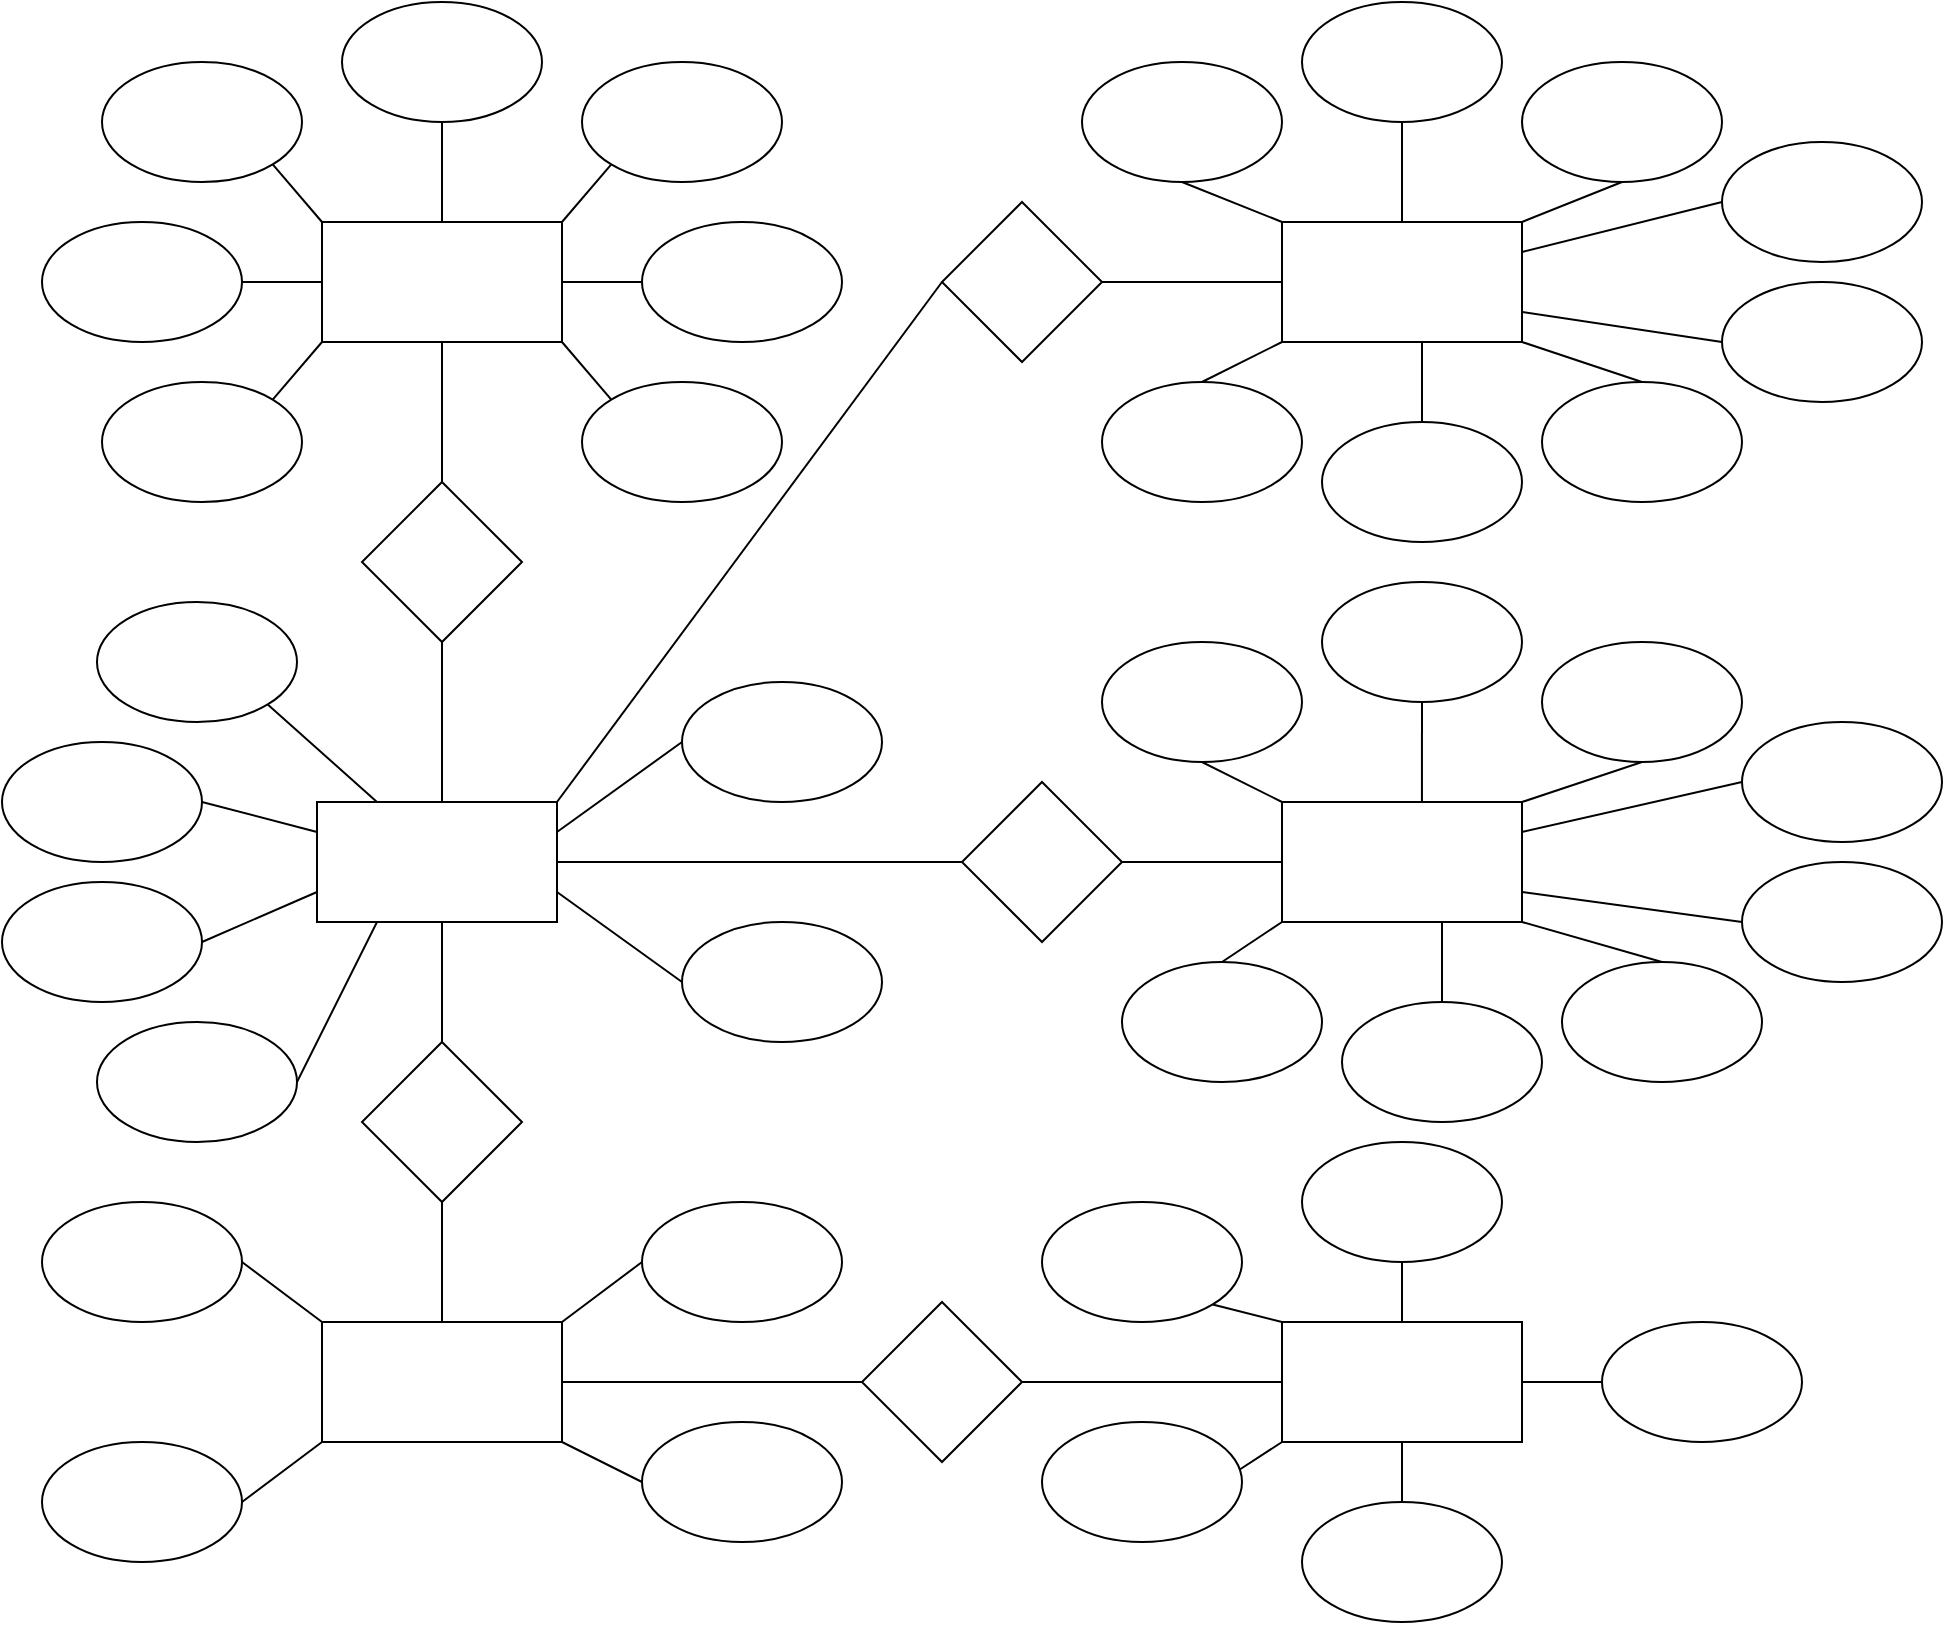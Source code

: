 <mxfile version="20.5.1" type="github">
  <diagram id="R2lEEEUBdFMjLlhIrx00" name="Page-1">
    <mxGraphModel dx="1447" dy="803" grid="1" gridSize="10" guides="1" tooltips="1" connect="1" arrows="1" fold="1" page="1" pageScale="1" pageWidth="850" pageHeight="1100" math="0" shadow="0" extFonts="Permanent Marker^https://fonts.googleapis.com/css?family=Permanent+Marker">
      <root>
        <mxCell id="0" />
        <mxCell id="1" parent="0" />
        <mxCell id="xv_gtzmwuyqn3bFnvwPB-1" value="" style="rounded=0;whiteSpace=wrap;html=1;" vertex="1" parent="1">
          <mxGeometry x="160" y="120" width="120" height="60" as="geometry" />
        </mxCell>
        <mxCell id="xv_gtzmwuyqn3bFnvwPB-2" value="" style="ellipse;whiteSpace=wrap;html=1;" vertex="1" parent="1">
          <mxGeometry x="50" y="40" width="100" height="60" as="geometry" />
        </mxCell>
        <mxCell id="xv_gtzmwuyqn3bFnvwPB-3" value="" style="ellipse;whiteSpace=wrap;html=1;" vertex="1" parent="1">
          <mxGeometry x="20" y="120" width="100" height="60" as="geometry" />
        </mxCell>
        <mxCell id="xv_gtzmwuyqn3bFnvwPB-4" value="" style="ellipse;whiteSpace=wrap;html=1;" vertex="1" parent="1">
          <mxGeometry x="170" y="10" width="100" height="60" as="geometry" />
        </mxCell>
        <mxCell id="xv_gtzmwuyqn3bFnvwPB-5" value="" style="ellipse;whiteSpace=wrap;html=1;" vertex="1" parent="1">
          <mxGeometry x="290" y="40" width="100" height="60" as="geometry" />
        </mxCell>
        <mxCell id="xv_gtzmwuyqn3bFnvwPB-6" value="" style="ellipse;whiteSpace=wrap;html=1;" vertex="1" parent="1">
          <mxGeometry x="320" y="120" width="100" height="60" as="geometry" />
        </mxCell>
        <mxCell id="xv_gtzmwuyqn3bFnvwPB-7" value="" style="ellipse;whiteSpace=wrap;html=1;" vertex="1" parent="1">
          <mxGeometry x="50" y="200" width="100" height="60" as="geometry" />
        </mxCell>
        <mxCell id="xv_gtzmwuyqn3bFnvwPB-8" value="" style="ellipse;whiteSpace=wrap;html=1;" vertex="1" parent="1">
          <mxGeometry x="290" y="200" width="100" height="60" as="geometry" />
        </mxCell>
        <mxCell id="xv_gtzmwuyqn3bFnvwPB-9" value="" style="rhombus;whiteSpace=wrap;html=1;" vertex="1" parent="1">
          <mxGeometry x="180" y="250" width="80" height="80" as="geometry" />
        </mxCell>
        <mxCell id="xv_gtzmwuyqn3bFnvwPB-10" value="" style="rounded=0;whiteSpace=wrap;html=1;" vertex="1" parent="1">
          <mxGeometry x="157.5" y="410" width="120" height="60" as="geometry" />
        </mxCell>
        <mxCell id="xv_gtzmwuyqn3bFnvwPB-11" value="" style="ellipse;whiteSpace=wrap;html=1;" vertex="1" parent="1">
          <mxGeometry y="450" width="100" height="60" as="geometry" />
        </mxCell>
        <mxCell id="xv_gtzmwuyqn3bFnvwPB-12" value="" style="ellipse;whiteSpace=wrap;html=1;" vertex="1" parent="1">
          <mxGeometry y="380" width="100" height="60" as="geometry" />
        </mxCell>
        <mxCell id="xv_gtzmwuyqn3bFnvwPB-13" value="" style="ellipse;whiteSpace=wrap;html=1;" vertex="1" parent="1">
          <mxGeometry x="340" y="470" width="100" height="60" as="geometry" />
        </mxCell>
        <mxCell id="xv_gtzmwuyqn3bFnvwPB-14" value="" style="ellipse;whiteSpace=wrap;html=1;" vertex="1" parent="1">
          <mxGeometry x="47.5" y="520" width="100" height="60" as="geometry" />
        </mxCell>
        <mxCell id="xv_gtzmwuyqn3bFnvwPB-15" value="" style="ellipse;whiteSpace=wrap;html=1;" vertex="1" parent="1">
          <mxGeometry x="47.5" y="310" width="100" height="60" as="geometry" />
        </mxCell>
        <mxCell id="xv_gtzmwuyqn3bFnvwPB-16" value="" style="ellipse;whiteSpace=wrap;html=1;" vertex="1" parent="1">
          <mxGeometry x="340" y="350" width="100" height="60" as="geometry" />
        </mxCell>
        <mxCell id="xv_gtzmwuyqn3bFnvwPB-17" value="" style="rhombus;whiteSpace=wrap;html=1;" vertex="1" parent="1">
          <mxGeometry x="180" y="530" width="80" height="80" as="geometry" />
        </mxCell>
        <mxCell id="xv_gtzmwuyqn3bFnvwPB-18" value="" style="rounded=0;whiteSpace=wrap;html=1;" vertex="1" parent="1">
          <mxGeometry x="160" y="670" width="120" height="60" as="geometry" />
        </mxCell>
        <mxCell id="xv_gtzmwuyqn3bFnvwPB-19" value="" style="ellipse;whiteSpace=wrap;html=1;" vertex="1" parent="1">
          <mxGeometry x="20" y="610" width="100" height="60" as="geometry" />
        </mxCell>
        <mxCell id="xv_gtzmwuyqn3bFnvwPB-20" value="" style="ellipse;whiteSpace=wrap;html=1;" vertex="1" parent="1">
          <mxGeometry x="20" y="730" width="100" height="60" as="geometry" />
        </mxCell>
        <mxCell id="xv_gtzmwuyqn3bFnvwPB-21" value="" style="ellipse;whiteSpace=wrap;html=1;" vertex="1" parent="1">
          <mxGeometry x="320" y="610" width="100" height="60" as="geometry" />
        </mxCell>
        <mxCell id="xv_gtzmwuyqn3bFnvwPB-22" value="" style="ellipse;whiteSpace=wrap;html=1;" vertex="1" parent="1">
          <mxGeometry x="320" y="720" width="100" height="60" as="geometry" />
        </mxCell>
        <mxCell id="xv_gtzmwuyqn3bFnvwPB-23" value="" style="rhombus;whiteSpace=wrap;html=1;" vertex="1" parent="1">
          <mxGeometry x="430" y="660" width="80" height="80" as="geometry" />
        </mxCell>
        <mxCell id="xv_gtzmwuyqn3bFnvwPB-24" value="" style="rounded=0;whiteSpace=wrap;html=1;" vertex="1" parent="1">
          <mxGeometry x="640" y="670" width="120" height="60" as="geometry" />
        </mxCell>
        <mxCell id="xv_gtzmwuyqn3bFnvwPB-25" value="" style="ellipse;whiteSpace=wrap;html=1;" vertex="1" parent="1">
          <mxGeometry x="520" y="610" width="100" height="60" as="geometry" />
        </mxCell>
        <mxCell id="xv_gtzmwuyqn3bFnvwPB-26" value="" style="ellipse;whiteSpace=wrap;html=1;" vertex="1" parent="1">
          <mxGeometry x="520" y="720" width="100" height="60" as="geometry" />
        </mxCell>
        <mxCell id="xv_gtzmwuyqn3bFnvwPB-27" value="" style="ellipse;whiteSpace=wrap;html=1;" vertex="1" parent="1">
          <mxGeometry x="650" y="580" width="100" height="60" as="geometry" />
        </mxCell>
        <mxCell id="xv_gtzmwuyqn3bFnvwPB-28" value="" style="ellipse;whiteSpace=wrap;html=1;" vertex="1" parent="1">
          <mxGeometry x="650" y="760" width="100" height="60" as="geometry" />
        </mxCell>
        <mxCell id="xv_gtzmwuyqn3bFnvwPB-29" value="" style="ellipse;whiteSpace=wrap;html=1;" vertex="1" parent="1">
          <mxGeometry x="800" y="670" width="100" height="60" as="geometry" />
        </mxCell>
        <mxCell id="xv_gtzmwuyqn3bFnvwPB-30" value="" style="rhombus;whiteSpace=wrap;html=1;" vertex="1" parent="1">
          <mxGeometry x="470" y="110" width="80" height="80" as="geometry" />
        </mxCell>
        <mxCell id="xv_gtzmwuyqn3bFnvwPB-31" value="" style="rhombus;whiteSpace=wrap;html=1;" vertex="1" parent="1">
          <mxGeometry x="480" y="400" width="80" height="80" as="geometry" />
        </mxCell>
        <mxCell id="xv_gtzmwuyqn3bFnvwPB-32" value="" style="endArrow=none;html=1;rounded=0;exitX=1;exitY=0;exitDx=0;exitDy=0;entryX=0;entryY=0.5;entryDx=0;entryDy=0;" edge="1" parent="1" source="xv_gtzmwuyqn3bFnvwPB-10" target="xv_gtzmwuyqn3bFnvwPB-30">
          <mxGeometry width="50" height="50" relative="1" as="geometry">
            <mxPoint x="420" y="490" as="sourcePoint" />
            <mxPoint x="470" y="440" as="targetPoint" />
          </mxGeometry>
        </mxCell>
        <mxCell id="xv_gtzmwuyqn3bFnvwPB-33" value="" style="endArrow=none;html=1;rounded=0;exitX=1;exitY=0.5;exitDx=0;exitDy=0;entryX=0;entryY=0.5;entryDx=0;entryDy=0;" edge="1" parent="1" source="xv_gtzmwuyqn3bFnvwPB-10" target="xv_gtzmwuyqn3bFnvwPB-31">
          <mxGeometry width="50" height="50" relative="1" as="geometry">
            <mxPoint x="660" y="340" as="sourcePoint" />
            <mxPoint x="710" y="290" as="targetPoint" />
          </mxGeometry>
        </mxCell>
        <mxCell id="xv_gtzmwuyqn3bFnvwPB-34" value="" style="rounded=0;whiteSpace=wrap;html=1;" vertex="1" parent="1">
          <mxGeometry x="640" y="120" width="120" height="60" as="geometry" />
        </mxCell>
        <mxCell id="xv_gtzmwuyqn3bFnvwPB-35" value="" style="rounded=0;whiteSpace=wrap;html=1;" vertex="1" parent="1">
          <mxGeometry x="640" y="410" width="120" height="60" as="geometry" />
        </mxCell>
        <mxCell id="xv_gtzmwuyqn3bFnvwPB-36" value="" style="ellipse;whiteSpace=wrap;html=1;" vertex="1" parent="1">
          <mxGeometry x="540" y="40" width="100" height="60" as="geometry" />
        </mxCell>
        <mxCell id="xv_gtzmwuyqn3bFnvwPB-37" value="&lt;span style=&quot;color: rgba(0, 0, 0, 0); font-family: monospace; font-size: 0px; text-align: start;&quot;&gt;%3CmxGraphModel%3E%3Croot%3E%3CmxCell%20id%3D%220%22%2F%3E%3CmxCell%20id%3D%221%22%20parent%3D%220%22%2F%3E%3CmxCell%20id%3D%222%22%20value%3D%22%22%20style%3D%22ellipse%3BwhiteSpace%3Dwrap%3Bhtml%3D1%3B%22%20vertex%3D%221%22%20parent%3D%221%22%3E%3CmxGeometry%20x%3D%22540%22%20y%3D%2240%22%20width%3D%22100%22%20height%3D%2260%22%20as%3D%22geometry%22%2F%3E%3C%2FmxCell%3E%3C%2Froot%3E%3C%2FmxGraphModel%3E&lt;/span&gt;" style="ellipse;whiteSpace=wrap;html=1;" vertex="1" parent="1">
          <mxGeometry x="650" y="10" width="100" height="60" as="geometry" />
        </mxCell>
        <mxCell id="xv_gtzmwuyqn3bFnvwPB-38" value="" style="ellipse;whiteSpace=wrap;html=1;" vertex="1" parent="1">
          <mxGeometry x="760" y="40" width="100" height="60" as="geometry" />
        </mxCell>
        <mxCell id="xv_gtzmwuyqn3bFnvwPB-39" value="" style="ellipse;whiteSpace=wrap;html=1;" vertex="1" parent="1">
          <mxGeometry x="550" y="200" width="100" height="60" as="geometry" />
        </mxCell>
        <mxCell id="xv_gtzmwuyqn3bFnvwPB-40" value="" style="ellipse;whiteSpace=wrap;html=1;" vertex="1" parent="1">
          <mxGeometry x="770" y="200" width="100" height="60" as="geometry" />
        </mxCell>
        <mxCell id="xv_gtzmwuyqn3bFnvwPB-43" value="&lt;span style=&quot;color: rgba(0, 0, 0, 0); font-family: monospace; font-size: 0px; text-align: start;&quot;&gt;%3CmxGraphModel%3E%3Croot%3E%3CmxCell%20id%3D%220%22%2F%3E%3CmxCell%20id%3D%221%22%20parent%3D%220%22%2F%3E%3CmxCell%20id%3D%222%22%20value%3D%22%22%20style%3D%22ellipse%3BwhiteSpace%3Dwrap%3Bhtml%3D1%3B%22%20vertex%3D%221%22%20parent%3D%221%22%3E%3CmxGeometry%20x%3D%22540%22%20y%3D%2240%22%20width%3D%22100%22%20height%3D%2260%22%20as%3D%22geometry%22%2F%3E%3C%2FmxCell%3E%3C%2Froot%3E%3C%2FmxGraphModel%3E&lt;/span&gt;" style="ellipse;whiteSpace=wrap;html=1;" vertex="1" parent="1">
          <mxGeometry x="660" y="220" width="100" height="60" as="geometry" />
        </mxCell>
        <mxCell id="xv_gtzmwuyqn3bFnvwPB-44" value="" style="ellipse;whiteSpace=wrap;html=1;" vertex="1" parent="1">
          <mxGeometry x="860" y="80" width="100" height="60" as="geometry" />
        </mxCell>
        <mxCell id="xv_gtzmwuyqn3bFnvwPB-45" value="" style="ellipse;whiteSpace=wrap;html=1;" vertex="1" parent="1">
          <mxGeometry x="860" y="150" width="100" height="60" as="geometry" />
        </mxCell>
        <mxCell id="xv_gtzmwuyqn3bFnvwPB-46" value="" style="ellipse;whiteSpace=wrap;html=1;" vertex="1" parent="1">
          <mxGeometry x="550" y="330" width="100" height="60" as="geometry" />
        </mxCell>
        <mxCell id="xv_gtzmwuyqn3bFnvwPB-47" value="&lt;span style=&quot;color: rgba(0, 0, 0, 0); font-family: monospace; font-size: 0px; text-align: start;&quot;&gt;%3CmxGraphModel%3E%3Croot%3E%3CmxCell%20id%3D%220%22%2F%3E%3CmxCell%20id%3D%221%22%20parent%3D%220%22%2F%3E%3CmxCell%20id%3D%222%22%20value%3D%22%22%20style%3D%22ellipse%3BwhiteSpace%3Dwrap%3Bhtml%3D1%3B%22%20vertex%3D%221%22%20parent%3D%221%22%3E%3CmxGeometry%20x%3D%22540%22%20y%3D%2240%22%20width%3D%22100%22%20height%3D%2260%22%20as%3D%22geometry%22%2F%3E%3C%2FmxCell%3E%3C%2Froot%3E%3C%2FmxGraphModel%3E&lt;/span&gt;" style="ellipse;whiteSpace=wrap;html=1;" vertex="1" parent="1">
          <mxGeometry x="660" y="300" width="100" height="60" as="geometry" />
        </mxCell>
        <mxCell id="xv_gtzmwuyqn3bFnvwPB-48" value="" style="ellipse;whiteSpace=wrap;html=1;" vertex="1" parent="1">
          <mxGeometry x="770" y="330" width="100" height="60" as="geometry" />
        </mxCell>
        <mxCell id="xv_gtzmwuyqn3bFnvwPB-49" value="" style="ellipse;whiteSpace=wrap;html=1;" vertex="1" parent="1">
          <mxGeometry x="870" y="370" width="100" height="60" as="geometry" />
        </mxCell>
        <mxCell id="xv_gtzmwuyqn3bFnvwPB-50" value="" style="ellipse;whiteSpace=wrap;html=1;" vertex="1" parent="1">
          <mxGeometry x="560" y="490" width="100" height="60" as="geometry" />
        </mxCell>
        <mxCell id="xv_gtzmwuyqn3bFnvwPB-51" value="" style="ellipse;whiteSpace=wrap;html=1;" vertex="1" parent="1">
          <mxGeometry x="780" y="490" width="100" height="60" as="geometry" />
        </mxCell>
        <mxCell id="xv_gtzmwuyqn3bFnvwPB-52" value="&lt;span style=&quot;color: rgba(0, 0, 0, 0); font-family: monospace; font-size: 0px; text-align: start;&quot;&gt;%3CmxGraphModel%3E%3Croot%3E%3CmxCell%20id%3D%220%22%2F%3E%3CmxCell%20id%3D%221%22%20parent%3D%220%22%2F%3E%3CmxCell%20id%3D%222%22%20value%3D%22%22%20style%3D%22ellipse%3BwhiteSpace%3Dwrap%3Bhtml%3D1%3B%22%20vertex%3D%221%22%20parent%3D%221%22%3E%3CmxGeometry%20x%3D%22540%22%20y%3D%2240%22%20width%3D%22100%22%20height%3D%2260%22%20as%3D%22geometry%22%2F%3E%3C%2FmxCell%3E%3C%2Froot%3E%3C%2FmxGraphModel%3E&lt;/span&gt;" style="ellipse;whiteSpace=wrap;html=1;" vertex="1" parent="1">
          <mxGeometry x="670" y="510" width="100" height="60" as="geometry" />
        </mxCell>
        <mxCell id="xv_gtzmwuyqn3bFnvwPB-53" value="" style="ellipse;whiteSpace=wrap;html=1;" vertex="1" parent="1">
          <mxGeometry x="870" y="440" width="100" height="60" as="geometry" />
        </mxCell>
        <mxCell id="xv_gtzmwuyqn3bFnvwPB-54" value="" style="endArrow=none;html=1;rounded=0;entryX=1;entryY=0.5;entryDx=0;entryDy=0;exitX=0;exitY=0.5;exitDx=0;exitDy=0;" edge="1" parent="1" source="xv_gtzmwuyqn3bFnvwPB-34" target="xv_gtzmwuyqn3bFnvwPB-30">
          <mxGeometry width="50" height="50" relative="1" as="geometry">
            <mxPoint x="450" y="330" as="sourcePoint" />
            <mxPoint x="500" y="280" as="targetPoint" />
          </mxGeometry>
        </mxCell>
        <mxCell id="xv_gtzmwuyqn3bFnvwPB-55" value="" style="endArrow=none;html=1;rounded=0;exitX=1;exitY=0.5;exitDx=0;exitDy=0;entryX=0;entryY=0.5;entryDx=0;entryDy=0;" edge="1" parent="1" source="xv_gtzmwuyqn3bFnvwPB-31" target="xv_gtzmwuyqn3bFnvwPB-35">
          <mxGeometry width="50" height="50" relative="1" as="geometry">
            <mxPoint x="480" y="320" as="sourcePoint" />
            <mxPoint x="530" y="270" as="targetPoint" />
          </mxGeometry>
        </mxCell>
        <mxCell id="xv_gtzmwuyqn3bFnvwPB-56" value="" style="endArrow=none;html=1;rounded=0;exitX=1;exitY=0.5;exitDx=0;exitDy=0;entryX=0;entryY=0.5;entryDx=0;entryDy=0;" edge="1" parent="1" source="xv_gtzmwuyqn3bFnvwPB-18" target="xv_gtzmwuyqn3bFnvwPB-23">
          <mxGeometry width="50" height="50" relative="1" as="geometry">
            <mxPoint x="450" y="590" as="sourcePoint" />
            <mxPoint x="500" y="540" as="targetPoint" />
          </mxGeometry>
        </mxCell>
        <mxCell id="xv_gtzmwuyqn3bFnvwPB-57" value="" style="endArrow=none;html=1;rounded=0;exitX=1;exitY=0.5;exitDx=0;exitDy=0;entryX=0;entryY=0.5;entryDx=0;entryDy=0;" edge="1" parent="1" source="xv_gtzmwuyqn3bFnvwPB-23" target="xv_gtzmwuyqn3bFnvwPB-24">
          <mxGeometry width="50" height="50" relative="1" as="geometry">
            <mxPoint x="450" y="610" as="sourcePoint" />
            <mxPoint x="500" y="560" as="targetPoint" />
          </mxGeometry>
        </mxCell>
        <mxCell id="xv_gtzmwuyqn3bFnvwPB-58" value="" style="endArrow=none;html=1;rounded=0;entryX=0;entryY=0;entryDx=0;entryDy=0;exitX=0.5;exitY=1;exitDx=0;exitDy=0;" edge="1" parent="1" source="xv_gtzmwuyqn3bFnvwPB-46" target="xv_gtzmwuyqn3bFnvwPB-35">
          <mxGeometry width="50" height="50" relative="1" as="geometry">
            <mxPoint x="460" y="570" as="sourcePoint" />
            <mxPoint x="510" y="520" as="targetPoint" />
          </mxGeometry>
        </mxCell>
        <mxCell id="xv_gtzmwuyqn3bFnvwPB-59" value="" style="endArrow=none;html=1;rounded=0;entryX=0;entryY=1;entryDx=0;entryDy=0;exitX=0.5;exitY=0;exitDx=0;exitDy=0;" edge="1" parent="1" source="xv_gtzmwuyqn3bFnvwPB-50" target="xv_gtzmwuyqn3bFnvwPB-35">
          <mxGeometry width="50" height="50" relative="1" as="geometry">
            <mxPoint x="470" y="580" as="sourcePoint" />
            <mxPoint x="520" y="530" as="targetPoint" />
          </mxGeometry>
        </mxCell>
        <mxCell id="xv_gtzmwuyqn3bFnvwPB-60" value="" style="endArrow=none;html=1;rounded=0;entryX=0.583;entryY=0;entryDx=0;entryDy=0;entryPerimeter=0;exitX=0.5;exitY=1;exitDx=0;exitDy=0;" edge="1" parent="1" source="xv_gtzmwuyqn3bFnvwPB-47" target="xv_gtzmwuyqn3bFnvwPB-35">
          <mxGeometry width="50" height="50" relative="1" as="geometry">
            <mxPoint x="480" y="590" as="sourcePoint" />
            <mxPoint x="530" y="540" as="targetPoint" />
          </mxGeometry>
        </mxCell>
        <mxCell id="xv_gtzmwuyqn3bFnvwPB-61" value="" style="endArrow=none;html=1;rounded=0;exitX=0.5;exitY=0;exitDx=0;exitDy=0;" edge="1" parent="1" source="xv_gtzmwuyqn3bFnvwPB-52">
          <mxGeometry width="50" height="50" relative="1" as="geometry">
            <mxPoint x="720" y="370" as="sourcePoint" />
            <mxPoint x="720" y="470" as="targetPoint" />
          </mxGeometry>
        </mxCell>
        <mxCell id="xv_gtzmwuyqn3bFnvwPB-62" value="" style="endArrow=none;html=1;rounded=0;entryX=1;entryY=0;entryDx=0;entryDy=0;exitX=0.5;exitY=1;exitDx=0;exitDy=0;" edge="1" parent="1" source="xv_gtzmwuyqn3bFnvwPB-48" target="xv_gtzmwuyqn3bFnvwPB-35">
          <mxGeometry width="50" height="50" relative="1" as="geometry">
            <mxPoint x="730" y="380" as="sourcePoint" />
            <mxPoint x="729.96" y="430" as="targetPoint" />
          </mxGeometry>
        </mxCell>
        <mxCell id="xv_gtzmwuyqn3bFnvwPB-63" value="" style="endArrow=none;html=1;rounded=0;entryX=1;entryY=0.25;entryDx=0;entryDy=0;exitX=0;exitY=0.5;exitDx=0;exitDy=0;" edge="1" parent="1" source="xv_gtzmwuyqn3bFnvwPB-49" target="xv_gtzmwuyqn3bFnvwPB-35">
          <mxGeometry width="50" height="50" relative="1" as="geometry">
            <mxPoint x="740" y="390" as="sourcePoint" />
            <mxPoint x="739.96" y="440" as="targetPoint" />
          </mxGeometry>
        </mxCell>
        <mxCell id="xv_gtzmwuyqn3bFnvwPB-64" value="" style="endArrow=none;html=1;rounded=0;entryX=1;entryY=0.75;entryDx=0;entryDy=0;exitX=0;exitY=0.5;exitDx=0;exitDy=0;" edge="1" parent="1" source="xv_gtzmwuyqn3bFnvwPB-53" target="xv_gtzmwuyqn3bFnvwPB-35">
          <mxGeometry width="50" height="50" relative="1" as="geometry">
            <mxPoint x="750" y="400" as="sourcePoint" />
            <mxPoint x="749.96" y="450" as="targetPoint" />
          </mxGeometry>
        </mxCell>
        <mxCell id="xv_gtzmwuyqn3bFnvwPB-65" value="" style="endArrow=none;html=1;rounded=0;entryX=1;entryY=1;entryDx=0;entryDy=0;exitX=0.5;exitY=0;exitDx=0;exitDy=0;" edge="1" parent="1" source="xv_gtzmwuyqn3bFnvwPB-51" target="xv_gtzmwuyqn3bFnvwPB-35">
          <mxGeometry width="50" height="50" relative="1" as="geometry">
            <mxPoint x="760" y="410" as="sourcePoint" />
            <mxPoint x="759.96" y="460" as="targetPoint" />
          </mxGeometry>
        </mxCell>
        <mxCell id="xv_gtzmwuyqn3bFnvwPB-66" value="" style="endArrow=none;html=1;rounded=0;entryX=0.5;entryY=1;entryDx=0;entryDy=0;exitX=0;exitY=0;exitDx=0;exitDy=0;" edge="1" parent="1" source="xv_gtzmwuyqn3bFnvwPB-34" target="xv_gtzmwuyqn3bFnvwPB-36">
          <mxGeometry width="50" height="50" relative="1" as="geometry">
            <mxPoint x="570" y="180" as="sourcePoint" />
            <mxPoint x="620" y="130" as="targetPoint" />
          </mxGeometry>
        </mxCell>
        <mxCell id="xv_gtzmwuyqn3bFnvwPB-68" value="" style="endArrow=none;html=1;rounded=0;entryX=0.5;entryY=0;entryDx=0;entryDy=0;exitX=0;exitY=1;exitDx=0;exitDy=0;" edge="1" parent="1" source="xv_gtzmwuyqn3bFnvwPB-34" target="xv_gtzmwuyqn3bFnvwPB-39">
          <mxGeometry width="50" height="50" relative="1" as="geometry">
            <mxPoint x="650" y="130" as="sourcePoint" />
            <mxPoint x="600" y="110" as="targetPoint" />
          </mxGeometry>
        </mxCell>
        <mxCell id="xv_gtzmwuyqn3bFnvwPB-69" value="" style="endArrow=none;html=1;rounded=0;entryX=0.5;entryY=1;entryDx=0;entryDy=0;exitX=0.5;exitY=0;exitDx=0;exitDy=0;" edge="1" parent="1" source="xv_gtzmwuyqn3bFnvwPB-34" target="xv_gtzmwuyqn3bFnvwPB-37">
          <mxGeometry width="50" height="50" relative="1" as="geometry">
            <mxPoint x="660" y="140" as="sourcePoint" />
            <mxPoint x="610" y="120" as="targetPoint" />
          </mxGeometry>
        </mxCell>
        <mxCell id="xv_gtzmwuyqn3bFnvwPB-70" value="" style="endArrow=none;html=1;rounded=0;entryX=0.5;entryY=0;entryDx=0;entryDy=0;" edge="1" parent="1" target="xv_gtzmwuyqn3bFnvwPB-43">
          <mxGeometry width="50" height="50" relative="1" as="geometry">
            <mxPoint x="710" y="180" as="sourcePoint" />
            <mxPoint x="620" y="130" as="targetPoint" />
          </mxGeometry>
        </mxCell>
        <mxCell id="xv_gtzmwuyqn3bFnvwPB-71" value="" style="endArrow=none;html=1;rounded=0;entryX=0.5;entryY=1;entryDx=0;entryDy=0;exitX=1;exitY=0;exitDx=0;exitDy=0;" edge="1" parent="1" source="xv_gtzmwuyqn3bFnvwPB-34" target="xv_gtzmwuyqn3bFnvwPB-38">
          <mxGeometry width="50" height="50" relative="1" as="geometry">
            <mxPoint x="720" y="190" as="sourcePoint" />
            <mxPoint x="720" y="230" as="targetPoint" />
          </mxGeometry>
        </mxCell>
        <mxCell id="xv_gtzmwuyqn3bFnvwPB-72" value="" style="endArrow=none;html=1;rounded=0;entryX=0;entryY=0.5;entryDx=0;entryDy=0;exitX=1;exitY=0.25;exitDx=0;exitDy=0;" edge="1" parent="1" source="xv_gtzmwuyqn3bFnvwPB-34" target="xv_gtzmwuyqn3bFnvwPB-44">
          <mxGeometry width="50" height="50" relative="1" as="geometry">
            <mxPoint x="730" y="200" as="sourcePoint" />
            <mxPoint x="730" y="240" as="targetPoint" />
          </mxGeometry>
        </mxCell>
        <mxCell id="xv_gtzmwuyqn3bFnvwPB-73" value="" style="endArrow=none;html=1;rounded=0;entryX=1;entryY=1;entryDx=0;entryDy=0;exitX=0.5;exitY=0;exitDx=0;exitDy=0;" edge="1" parent="1" source="xv_gtzmwuyqn3bFnvwPB-40" target="xv_gtzmwuyqn3bFnvwPB-34">
          <mxGeometry width="50" height="50" relative="1" as="geometry">
            <mxPoint x="740" y="210" as="sourcePoint" />
            <mxPoint x="740" y="250" as="targetPoint" />
          </mxGeometry>
        </mxCell>
        <mxCell id="xv_gtzmwuyqn3bFnvwPB-74" value="" style="endArrow=none;html=1;rounded=0;entryX=0;entryY=0.5;entryDx=0;entryDy=0;exitX=1;exitY=0.75;exitDx=0;exitDy=0;" edge="1" parent="1" source="xv_gtzmwuyqn3bFnvwPB-34" target="xv_gtzmwuyqn3bFnvwPB-45">
          <mxGeometry width="50" height="50" relative="1" as="geometry">
            <mxPoint x="750" y="220" as="sourcePoint" />
            <mxPoint x="750" y="260" as="targetPoint" />
          </mxGeometry>
        </mxCell>
        <mxCell id="xv_gtzmwuyqn3bFnvwPB-75" value="" style="endArrow=none;html=1;rounded=0;exitX=1;exitY=1;exitDx=0;exitDy=0;entryX=0;entryY=0;entryDx=0;entryDy=0;" edge="1" parent="1" source="xv_gtzmwuyqn3bFnvwPB-25" target="xv_gtzmwuyqn3bFnvwPB-24">
          <mxGeometry width="50" height="50" relative="1" as="geometry">
            <mxPoint x="450" y="820" as="sourcePoint" />
            <mxPoint x="500" y="770" as="targetPoint" />
          </mxGeometry>
        </mxCell>
        <mxCell id="xv_gtzmwuyqn3bFnvwPB-76" value="" style="endArrow=none;html=1;rounded=0;exitX=0.987;exitY=0.398;exitDx=0;exitDy=0;entryX=0;entryY=1;entryDx=0;entryDy=0;exitPerimeter=0;" edge="1" parent="1" source="xv_gtzmwuyqn3bFnvwPB-26" target="xv_gtzmwuyqn3bFnvwPB-24">
          <mxGeometry width="50" height="50" relative="1" as="geometry">
            <mxPoint x="615.469" y="671.145" as="sourcePoint" />
            <mxPoint x="650" y="680" as="targetPoint" />
          </mxGeometry>
        </mxCell>
        <mxCell id="xv_gtzmwuyqn3bFnvwPB-77" value="" style="endArrow=none;html=1;rounded=0;exitX=0.5;exitY=1;exitDx=0;exitDy=0;entryX=0.5;entryY=0;entryDx=0;entryDy=0;" edge="1" parent="1" source="xv_gtzmwuyqn3bFnvwPB-27" target="xv_gtzmwuyqn3bFnvwPB-24">
          <mxGeometry width="50" height="50" relative="1" as="geometry">
            <mxPoint x="625.469" y="681.145" as="sourcePoint" />
            <mxPoint x="660" y="690" as="targetPoint" />
          </mxGeometry>
        </mxCell>
        <mxCell id="xv_gtzmwuyqn3bFnvwPB-78" value="" style="endArrow=none;html=1;rounded=0;exitX=0.5;exitY=0;exitDx=0;exitDy=0;entryX=0.5;entryY=1;entryDx=0;entryDy=0;" edge="1" parent="1" source="xv_gtzmwuyqn3bFnvwPB-28" target="xv_gtzmwuyqn3bFnvwPB-24">
          <mxGeometry width="50" height="50" relative="1" as="geometry">
            <mxPoint x="635.469" y="691.145" as="sourcePoint" />
            <mxPoint x="670" y="700" as="targetPoint" />
          </mxGeometry>
        </mxCell>
        <mxCell id="xv_gtzmwuyqn3bFnvwPB-80" value="" style="endArrow=none;html=1;rounded=0;exitX=1;exitY=0.5;exitDx=0;exitDy=0;entryX=0;entryY=0.5;entryDx=0;entryDy=0;" edge="1" parent="1" source="xv_gtzmwuyqn3bFnvwPB-24" target="xv_gtzmwuyqn3bFnvwPB-29">
          <mxGeometry width="50" height="50" relative="1" as="geometry">
            <mxPoint x="645.469" y="701.145" as="sourcePoint" />
            <mxPoint x="680" y="710" as="targetPoint" />
          </mxGeometry>
        </mxCell>
        <mxCell id="xv_gtzmwuyqn3bFnvwPB-81" value="" style="endArrow=none;html=1;rounded=0;exitX=1;exitY=0.5;exitDx=0;exitDy=0;entryX=0;entryY=1;entryDx=0;entryDy=0;" edge="1" parent="1" source="xv_gtzmwuyqn3bFnvwPB-20" target="xv_gtzmwuyqn3bFnvwPB-18">
          <mxGeometry width="50" height="50" relative="1" as="geometry">
            <mxPoint x="170" y="830" as="sourcePoint" />
            <mxPoint x="220" y="780" as="targetPoint" />
          </mxGeometry>
        </mxCell>
        <mxCell id="xv_gtzmwuyqn3bFnvwPB-82" value="" style="endArrow=none;html=1;rounded=0;exitX=1;exitY=0.5;exitDx=0;exitDy=0;entryX=0;entryY=0;entryDx=0;entryDy=0;" edge="1" parent="1" source="xv_gtzmwuyqn3bFnvwPB-19" target="xv_gtzmwuyqn3bFnvwPB-18">
          <mxGeometry width="50" height="50" relative="1" as="geometry">
            <mxPoint x="655.469" y="711.145" as="sourcePoint" />
            <mxPoint x="690" y="720" as="targetPoint" />
          </mxGeometry>
        </mxCell>
        <mxCell id="xv_gtzmwuyqn3bFnvwPB-83" value="" style="endArrow=none;html=1;rounded=0;exitX=0;exitY=0.5;exitDx=0;exitDy=0;entryX=1;entryY=0;entryDx=0;entryDy=0;" edge="1" parent="1" source="xv_gtzmwuyqn3bFnvwPB-21" target="xv_gtzmwuyqn3bFnvwPB-18">
          <mxGeometry width="50" height="50" relative="1" as="geometry">
            <mxPoint x="130.0" y="650" as="sourcePoint" />
            <mxPoint x="170.0" y="680" as="targetPoint" />
          </mxGeometry>
        </mxCell>
        <mxCell id="xv_gtzmwuyqn3bFnvwPB-84" value="" style="endArrow=none;html=1;rounded=0;exitX=0;exitY=0.5;exitDx=0;exitDy=0;entryX=1;entryY=1;entryDx=0;entryDy=0;" edge="1" parent="1" source="xv_gtzmwuyqn3bFnvwPB-22" target="xv_gtzmwuyqn3bFnvwPB-18">
          <mxGeometry width="50" height="50" relative="1" as="geometry">
            <mxPoint x="330" y="650" as="sourcePoint" />
            <mxPoint x="290" y="680" as="targetPoint" />
          </mxGeometry>
        </mxCell>
        <mxCell id="xv_gtzmwuyqn3bFnvwPB-85" value="" style="endArrow=none;html=1;rounded=0;exitX=0.5;exitY=0;exitDx=0;exitDy=0;entryX=0.5;entryY=1;entryDx=0;entryDy=0;" edge="1" parent="1" source="xv_gtzmwuyqn3bFnvwPB-18" target="xv_gtzmwuyqn3bFnvwPB-17">
          <mxGeometry width="50" height="50" relative="1" as="geometry">
            <mxPoint x="300" y="600" as="sourcePoint" />
            <mxPoint x="350" y="550" as="targetPoint" />
          </mxGeometry>
        </mxCell>
        <mxCell id="xv_gtzmwuyqn3bFnvwPB-86" value="" style="endArrow=none;html=1;rounded=0;exitX=0.5;exitY=0;exitDx=0;exitDy=0;" edge="1" parent="1" source="xv_gtzmwuyqn3bFnvwPB-17">
          <mxGeometry width="50" height="50" relative="1" as="geometry">
            <mxPoint x="230" y="680" as="sourcePoint" />
            <mxPoint x="220" y="470" as="targetPoint" />
          </mxGeometry>
        </mxCell>
        <mxCell id="xv_gtzmwuyqn3bFnvwPB-87" value="" style="endArrow=none;html=1;rounded=0;entryX=0.5;entryY=1;entryDx=0;entryDy=0;" edge="1" parent="1" target="xv_gtzmwuyqn3bFnvwPB-9">
          <mxGeometry width="50" height="50" relative="1" as="geometry">
            <mxPoint x="220" y="410" as="sourcePoint" />
            <mxPoint x="210" y="340" as="targetPoint" />
          </mxGeometry>
        </mxCell>
        <mxCell id="xv_gtzmwuyqn3bFnvwPB-88" value="" style="endArrow=none;html=1;rounded=0;exitX=1;exitY=1;exitDx=0;exitDy=0;entryX=0.25;entryY=0;entryDx=0;entryDy=0;" edge="1" parent="1" source="xv_gtzmwuyqn3bFnvwPB-15" target="xv_gtzmwuyqn3bFnvwPB-10">
          <mxGeometry width="50" height="50" relative="1" as="geometry">
            <mxPoint x="160" y="400" as="sourcePoint" />
            <mxPoint x="210" y="350" as="targetPoint" />
          </mxGeometry>
        </mxCell>
        <mxCell id="xv_gtzmwuyqn3bFnvwPB-89" value="" style="endArrow=none;html=1;rounded=0;exitX=1;exitY=0.5;exitDx=0;exitDy=0;entryX=0;entryY=0.25;entryDx=0;entryDy=0;" edge="1" parent="1" source="xv_gtzmwuyqn3bFnvwPB-12" target="xv_gtzmwuyqn3bFnvwPB-10">
          <mxGeometry width="50" height="50" relative="1" as="geometry">
            <mxPoint x="90" y="480" as="sourcePoint" />
            <mxPoint x="140" y="430" as="targetPoint" />
          </mxGeometry>
        </mxCell>
        <mxCell id="xv_gtzmwuyqn3bFnvwPB-90" value="" style="endArrow=none;html=1;rounded=0;exitX=1;exitY=0.5;exitDx=0;exitDy=0;entryX=0;entryY=0.75;entryDx=0;entryDy=0;" edge="1" parent="1" source="xv_gtzmwuyqn3bFnvwPB-11" target="xv_gtzmwuyqn3bFnvwPB-10">
          <mxGeometry width="50" height="50" relative="1" as="geometry">
            <mxPoint x="160" y="530" as="sourcePoint" />
            <mxPoint x="210" y="480" as="targetPoint" />
          </mxGeometry>
        </mxCell>
        <mxCell id="xv_gtzmwuyqn3bFnvwPB-91" value="" style="endArrow=none;html=1;rounded=0;exitX=1;exitY=0.5;exitDx=0;exitDy=0;entryX=0.25;entryY=1;entryDx=0;entryDy=0;" edge="1" parent="1" source="xv_gtzmwuyqn3bFnvwPB-14" target="xv_gtzmwuyqn3bFnvwPB-10">
          <mxGeometry width="50" height="50" relative="1" as="geometry">
            <mxPoint x="110" y="490" as="sourcePoint" />
            <mxPoint x="167.5" y="465" as="targetPoint" />
          </mxGeometry>
        </mxCell>
        <mxCell id="xv_gtzmwuyqn3bFnvwPB-92" value="" style="endArrow=none;html=1;rounded=0;exitX=1;exitY=0.25;exitDx=0;exitDy=0;entryX=0;entryY=0.5;entryDx=0;entryDy=0;" edge="1" parent="1" source="xv_gtzmwuyqn3bFnvwPB-10" target="xv_gtzmwuyqn3bFnvwPB-16">
          <mxGeometry width="50" height="50" relative="1" as="geometry">
            <mxPoint x="250" y="370" as="sourcePoint" />
            <mxPoint x="300" y="320" as="targetPoint" />
          </mxGeometry>
        </mxCell>
        <mxCell id="xv_gtzmwuyqn3bFnvwPB-93" value="" style="endArrow=none;html=1;rounded=0;exitX=1;exitY=0.75;exitDx=0;exitDy=0;entryX=0;entryY=0.5;entryDx=0;entryDy=0;" edge="1" parent="1" source="xv_gtzmwuyqn3bFnvwPB-10" target="xv_gtzmwuyqn3bFnvwPB-13">
          <mxGeometry width="50" height="50" relative="1" as="geometry">
            <mxPoint x="287.5" y="435" as="sourcePoint" />
            <mxPoint x="350" y="390" as="targetPoint" />
          </mxGeometry>
        </mxCell>
        <mxCell id="xv_gtzmwuyqn3bFnvwPB-94" value="" style="endArrow=none;html=1;rounded=0;exitX=1;exitY=0.5;exitDx=0;exitDy=0;" edge="1" parent="1" source="xv_gtzmwuyqn3bFnvwPB-3" target="xv_gtzmwuyqn3bFnvwPB-1">
          <mxGeometry width="50" height="50" relative="1" as="geometry">
            <mxPoint x="180" y="150" as="sourcePoint" />
            <mxPoint x="230" y="100" as="targetPoint" />
          </mxGeometry>
        </mxCell>
        <mxCell id="xv_gtzmwuyqn3bFnvwPB-95" value="" style="endArrow=none;html=1;rounded=0;exitX=0;exitY=0;exitDx=0;exitDy=0;entryX=1;entryY=1;entryDx=0;entryDy=0;" edge="1" parent="1" source="xv_gtzmwuyqn3bFnvwPB-1" target="xv_gtzmwuyqn3bFnvwPB-2">
          <mxGeometry width="50" height="50" relative="1" as="geometry">
            <mxPoint x="190" y="150" as="sourcePoint" />
            <mxPoint x="240" y="100" as="targetPoint" />
          </mxGeometry>
        </mxCell>
        <mxCell id="xv_gtzmwuyqn3bFnvwPB-96" value="" style="endArrow=none;html=1;rounded=0;exitX=1;exitY=0;exitDx=0;exitDy=0;entryX=0;entryY=1;entryDx=0;entryDy=0;" edge="1" parent="1" source="xv_gtzmwuyqn3bFnvwPB-7" target="xv_gtzmwuyqn3bFnvwPB-1">
          <mxGeometry width="50" height="50" relative="1" as="geometry">
            <mxPoint x="170" y="240" as="sourcePoint" />
            <mxPoint x="220" y="190" as="targetPoint" />
          </mxGeometry>
        </mxCell>
        <mxCell id="xv_gtzmwuyqn3bFnvwPB-97" value="" style="endArrow=none;html=1;rounded=0;exitX=0.5;exitY=1;exitDx=0;exitDy=0;entryX=0.5;entryY=0;entryDx=0;entryDy=0;" edge="1" parent="1" source="xv_gtzmwuyqn3bFnvwPB-4" target="xv_gtzmwuyqn3bFnvwPB-1">
          <mxGeometry width="50" height="50" relative="1" as="geometry">
            <mxPoint x="190" y="160" as="sourcePoint" />
            <mxPoint x="240" y="110" as="targetPoint" />
          </mxGeometry>
        </mxCell>
        <mxCell id="xv_gtzmwuyqn3bFnvwPB-98" value="" style="endArrow=none;html=1;rounded=0;exitX=0;exitY=1;exitDx=0;exitDy=0;entryX=1;entryY=0;entryDx=0;entryDy=0;" edge="1" parent="1" source="xv_gtzmwuyqn3bFnvwPB-5" target="xv_gtzmwuyqn3bFnvwPB-1">
          <mxGeometry width="50" height="50" relative="1" as="geometry">
            <mxPoint x="230" y="80" as="sourcePoint" />
            <mxPoint x="230" y="130" as="targetPoint" />
          </mxGeometry>
        </mxCell>
        <mxCell id="xv_gtzmwuyqn3bFnvwPB-99" value="" style="endArrow=none;html=1;rounded=0;exitX=0;exitY=0.5;exitDx=0;exitDy=0;entryX=1;entryY=0.5;entryDx=0;entryDy=0;" edge="1" parent="1" source="xv_gtzmwuyqn3bFnvwPB-6" target="xv_gtzmwuyqn3bFnvwPB-1">
          <mxGeometry width="50" height="50" relative="1" as="geometry">
            <mxPoint x="314.531" y="101.145" as="sourcePoint" />
            <mxPoint x="290" y="130" as="targetPoint" />
          </mxGeometry>
        </mxCell>
        <mxCell id="xv_gtzmwuyqn3bFnvwPB-100" value="" style="endArrow=none;html=1;rounded=0;exitX=0;exitY=0;exitDx=0;exitDy=0;entryX=1;entryY=1;entryDx=0;entryDy=0;" edge="1" parent="1" source="xv_gtzmwuyqn3bFnvwPB-8" target="xv_gtzmwuyqn3bFnvwPB-1">
          <mxGeometry width="50" height="50" relative="1" as="geometry">
            <mxPoint x="330" y="160" as="sourcePoint" />
            <mxPoint x="290" y="160" as="targetPoint" />
          </mxGeometry>
        </mxCell>
        <mxCell id="xv_gtzmwuyqn3bFnvwPB-101" value="" style="endArrow=none;html=1;rounded=0;exitX=0.5;exitY=0;exitDx=0;exitDy=0;entryX=0.5;entryY=1;entryDx=0;entryDy=0;" edge="1" parent="1" source="xv_gtzmwuyqn3bFnvwPB-9" target="xv_gtzmwuyqn3bFnvwPB-1">
          <mxGeometry width="50" height="50" relative="1" as="geometry">
            <mxPoint x="180" y="210" as="sourcePoint" />
            <mxPoint x="230" y="160" as="targetPoint" />
          </mxGeometry>
        </mxCell>
      </root>
    </mxGraphModel>
  </diagram>
</mxfile>

